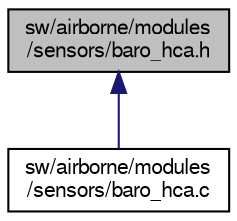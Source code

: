 digraph "sw/airborne/modules/sensors/baro_hca.h"
{
  edge [fontname="FreeSans",fontsize="10",labelfontname="FreeSans",labelfontsize="10"];
  node [fontname="FreeSans",fontsize="10",shape=record];
  Node1 [label="sw/airborne/modules\l/sensors/baro_hca.h",height=0.2,width=0.4,color="black", fillcolor="grey75", style="filled", fontcolor="black"];
  Node1 -> Node2 [dir="back",color="midnightblue",fontsize="10",style="solid",fontname="FreeSans"];
  Node2 [label="sw/airborne/modules\l/sensors/baro_hca.c",height=0.2,width=0.4,color="black", fillcolor="white", style="filled",URL="$baro__hca_8c.html"];
}
